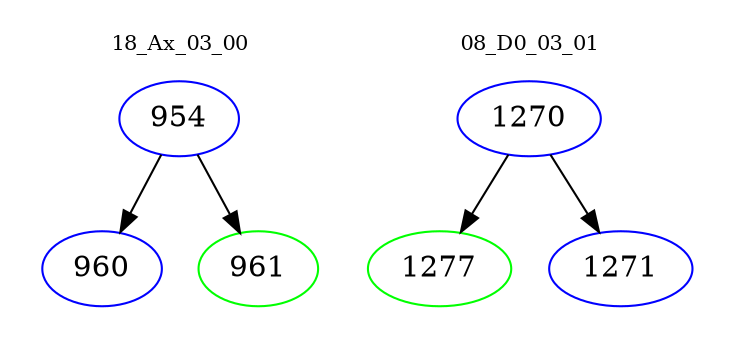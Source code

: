 digraph{
subgraph cluster_0 {
color = white
label = "18_Ax_03_00";
fontsize=10;
T0_954 [label="954", color="blue"]
T0_954 -> T0_960 [color="black"]
T0_960 [label="960", color="blue"]
T0_954 -> T0_961 [color="black"]
T0_961 [label="961", color="green"]
}
subgraph cluster_1 {
color = white
label = "08_D0_03_01";
fontsize=10;
T1_1270 [label="1270", color="blue"]
T1_1270 -> T1_1277 [color="black"]
T1_1277 [label="1277", color="green"]
T1_1270 -> T1_1271 [color="black"]
T1_1271 [label="1271", color="blue"]
}
}
